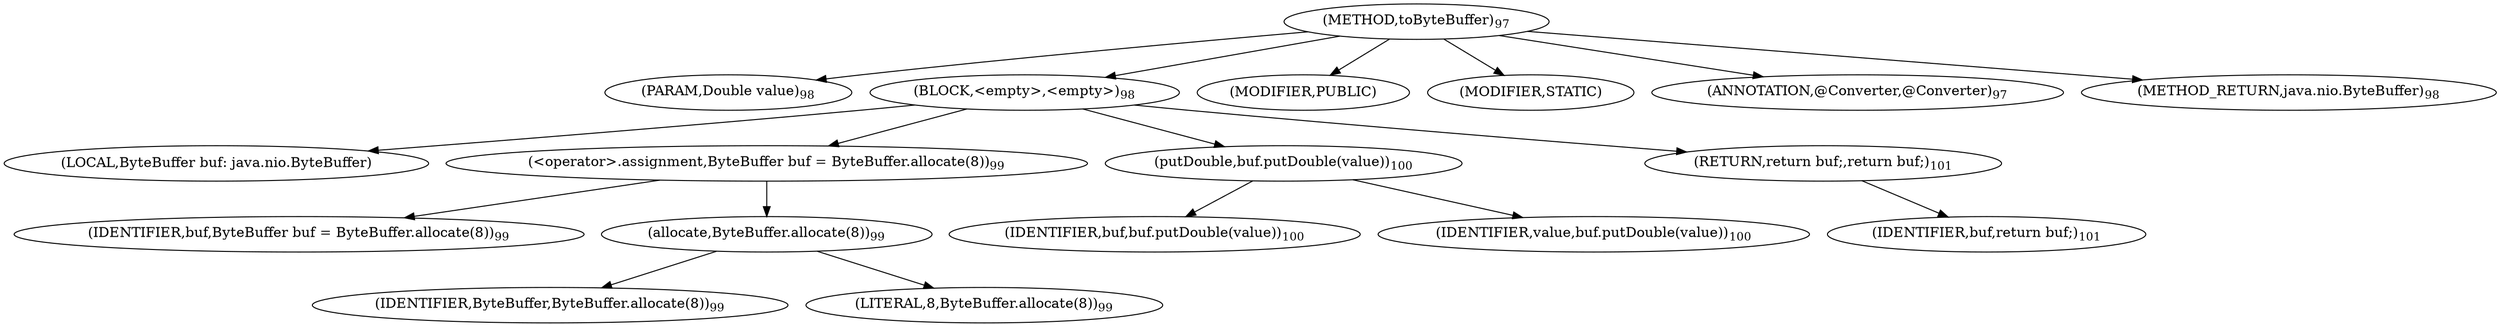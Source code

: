 digraph "toByteBuffer" {  
"187" [label = <(METHOD,toByteBuffer)<SUB>97</SUB>> ]
"188" [label = <(PARAM,Double value)<SUB>98</SUB>> ]
"189" [label = <(BLOCK,&lt;empty&gt;,&lt;empty&gt;)<SUB>98</SUB>> ]
"190" [label = <(LOCAL,ByteBuffer buf: java.nio.ByteBuffer)> ]
"191" [label = <(&lt;operator&gt;.assignment,ByteBuffer buf = ByteBuffer.allocate(8))<SUB>99</SUB>> ]
"192" [label = <(IDENTIFIER,buf,ByteBuffer buf = ByteBuffer.allocate(8))<SUB>99</SUB>> ]
"193" [label = <(allocate,ByteBuffer.allocate(8))<SUB>99</SUB>> ]
"194" [label = <(IDENTIFIER,ByteBuffer,ByteBuffer.allocate(8))<SUB>99</SUB>> ]
"195" [label = <(LITERAL,8,ByteBuffer.allocate(8))<SUB>99</SUB>> ]
"196" [label = <(putDouble,buf.putDouble(value))<SUB>100</SUB>> ]
"197" [label = <(IDENTIFIER,buf,buf.putDouble(value))<SUB>100</SUB>> ]
"198" [label = <(IDENTIFIER,value,buf.putDouble(value))<SUB>100</SUB>> ]
"199" [label = <(RETURN,return buf;,return buf;)<SUB>101</SUB>> ]
"200" [label = <(IDENTIFIER,buf,return buf;)<SUB>101</SUB>> ]
"201" [label = <(MODIFIER,PUBLIC)> ]
"202" [label = <(MODIFIER,STATIC)> ]
"203" [label = <(ANNOTATION,@Converter,@Converter)<SUB>97</SUB>> ]
"204" [label = <(METHOD_RETURN,java.nio.ByteBuffer)<SUB>98</SUB>> ]
  "187" -> "188" 
  "187" -> "189" 
  "187" -> "201" 
  "187" -> "202" 
  "187" -> "203" 
  "187" -> "204" 
  "189" -> "190" 
  "189" -> "191" 
  "189" -> "196" 
  "189" -> "199" 
  "191" -> "192" 
  "191" -> "193" 
  "193" -> "194" 
  "193" -> "195" 
  "196" -> "197" 
  "196" -> "198" 
  "199" -> "200" 
}
